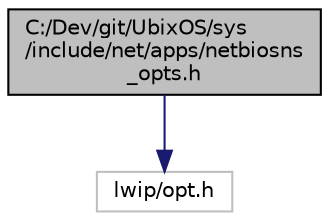 digraph "C:/Dev/git/UbixOS/sys/include/net/apps/netbiosns_opts.h"
{
 // LATEX_PDF_SIZE
  edge [fontname="Helvetica",fontsize="10",labelfontname="Helvetica",labelfontsize="10"];
  node [fontname="Helvetica",fontsize="10",shape=record];
  Node1 [label="C:/Dev/git/UbixOS/sys\l/include/net/apps/netbiosns\l_opts.h",height=0.2,width=0.4,color="black", fillcolor="grey75", style="filled", fontcolor="black",tooltip=" "];
  Node1 -> Node2 [color="midnightblue",fontsize="10",style="solid",fontname="Helvetica"];
  Node2 [label="lwip/opt.h",height=0.2,width=0.4,color="grey75", fillcolor="white", style="filled",tooltip=" "];
}

